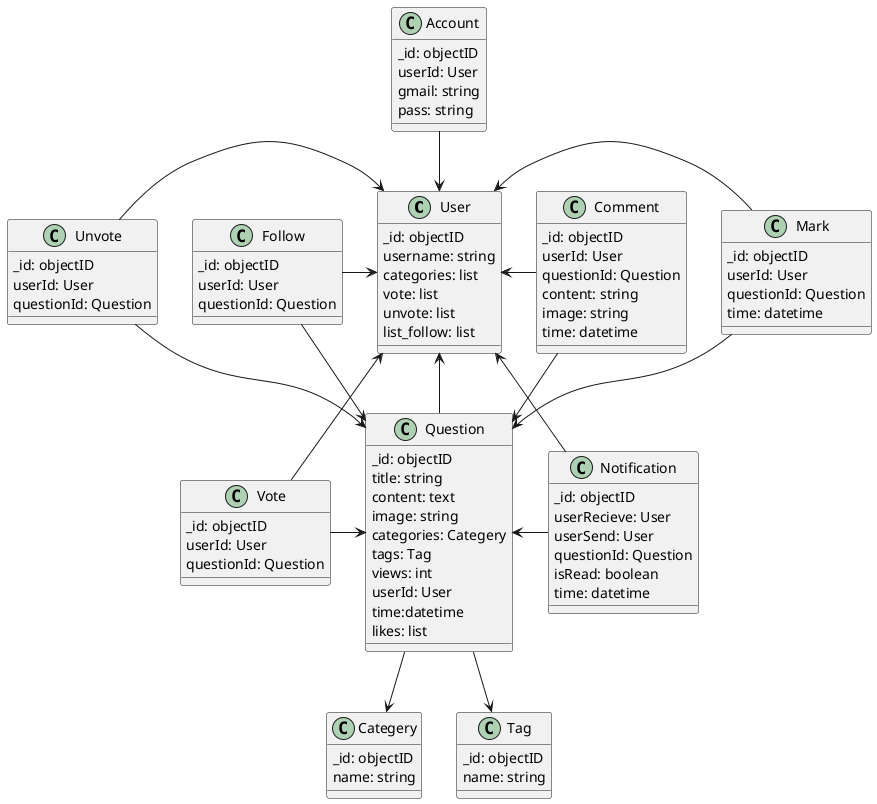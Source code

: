 @startuml class_diagrame
class User {
    _id: objectID
    username: string
    categories: list
    vote: list
    unvote: list
    list_follow: list
}

class Account {
    _id: objectID
    userId: User
    gmail: string
    pass: string
}

class Question {
    _id: objectID
    title: string
    content: text
    image: string
    categories: Categery
    tags: Tag
    views: int
    userId: User
    time:datetime
    likes: list
}

class Comment {
    _id: objectID
    userId: User
    questionId: Question
    content: string
    image: string
    time: datetime
}

class Categery {
    _id: objectID
    name: string
}

class Tag {
    _id: objectID
    name: string
}

class Notification {
    _id: objectID
    userRecieve: User
    userSend: User
    questionId: Question
    isRead: boolean
    time: datetime
}

class Mark {
    _id: objectID
    userId: User
    questionId: Question
    time: datetime
}

class Follow {
    _id: objectID
    userId: User
    questionId: Question
}

class Vote {
    _id: objectID
    userId: User
    questionId: Question
}

class Unvote {
    _id: objectID
    userId: User
    questionId: Question
}

Account -down-> User 
Question -left-> User
Comment -left-> User
Comment -down-> Question
Question -down-> Categery
Question -down-> Tag
Notification -left-> User
Notification -left-> Question
Mark -left-> User
Mark -down-> Question
Follow -right-> User
Follow -> Question
Vote -left-> User
Vote -right-> Question
Unvote -right-> User
Unvote -right-> Question

@enduml